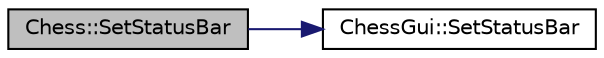 digraph G
{
  bgcolor="transparent";
  edge [fontname="Helvetica",fontsize="10",labelfontname="Helvetica",labelfontsize="10"];
  node [fontname="Helvetica",fontsize="10",shape=record];
  rankdir=LR;
  Node1 [label="Chess::SetStatusBar",height=0.2,width=0.4,color="black", fillcolor="grey75", style="filled" fontcolor="black"];
  Node1 -> Node2 [color="midnightblue",fontsize="10",style="solid",fontname="Helvetica"];
  Node2 [label="ChessGui::SetStatusBar",height=0.2,width=0.4,color="black",URL="$d5/d7d/group__chessguiconv.html#ga86be126a740056956aea8e3d9c4692da",tooltip="Set text in the Statusbar located at the bottom of the ChessGui."];
}
